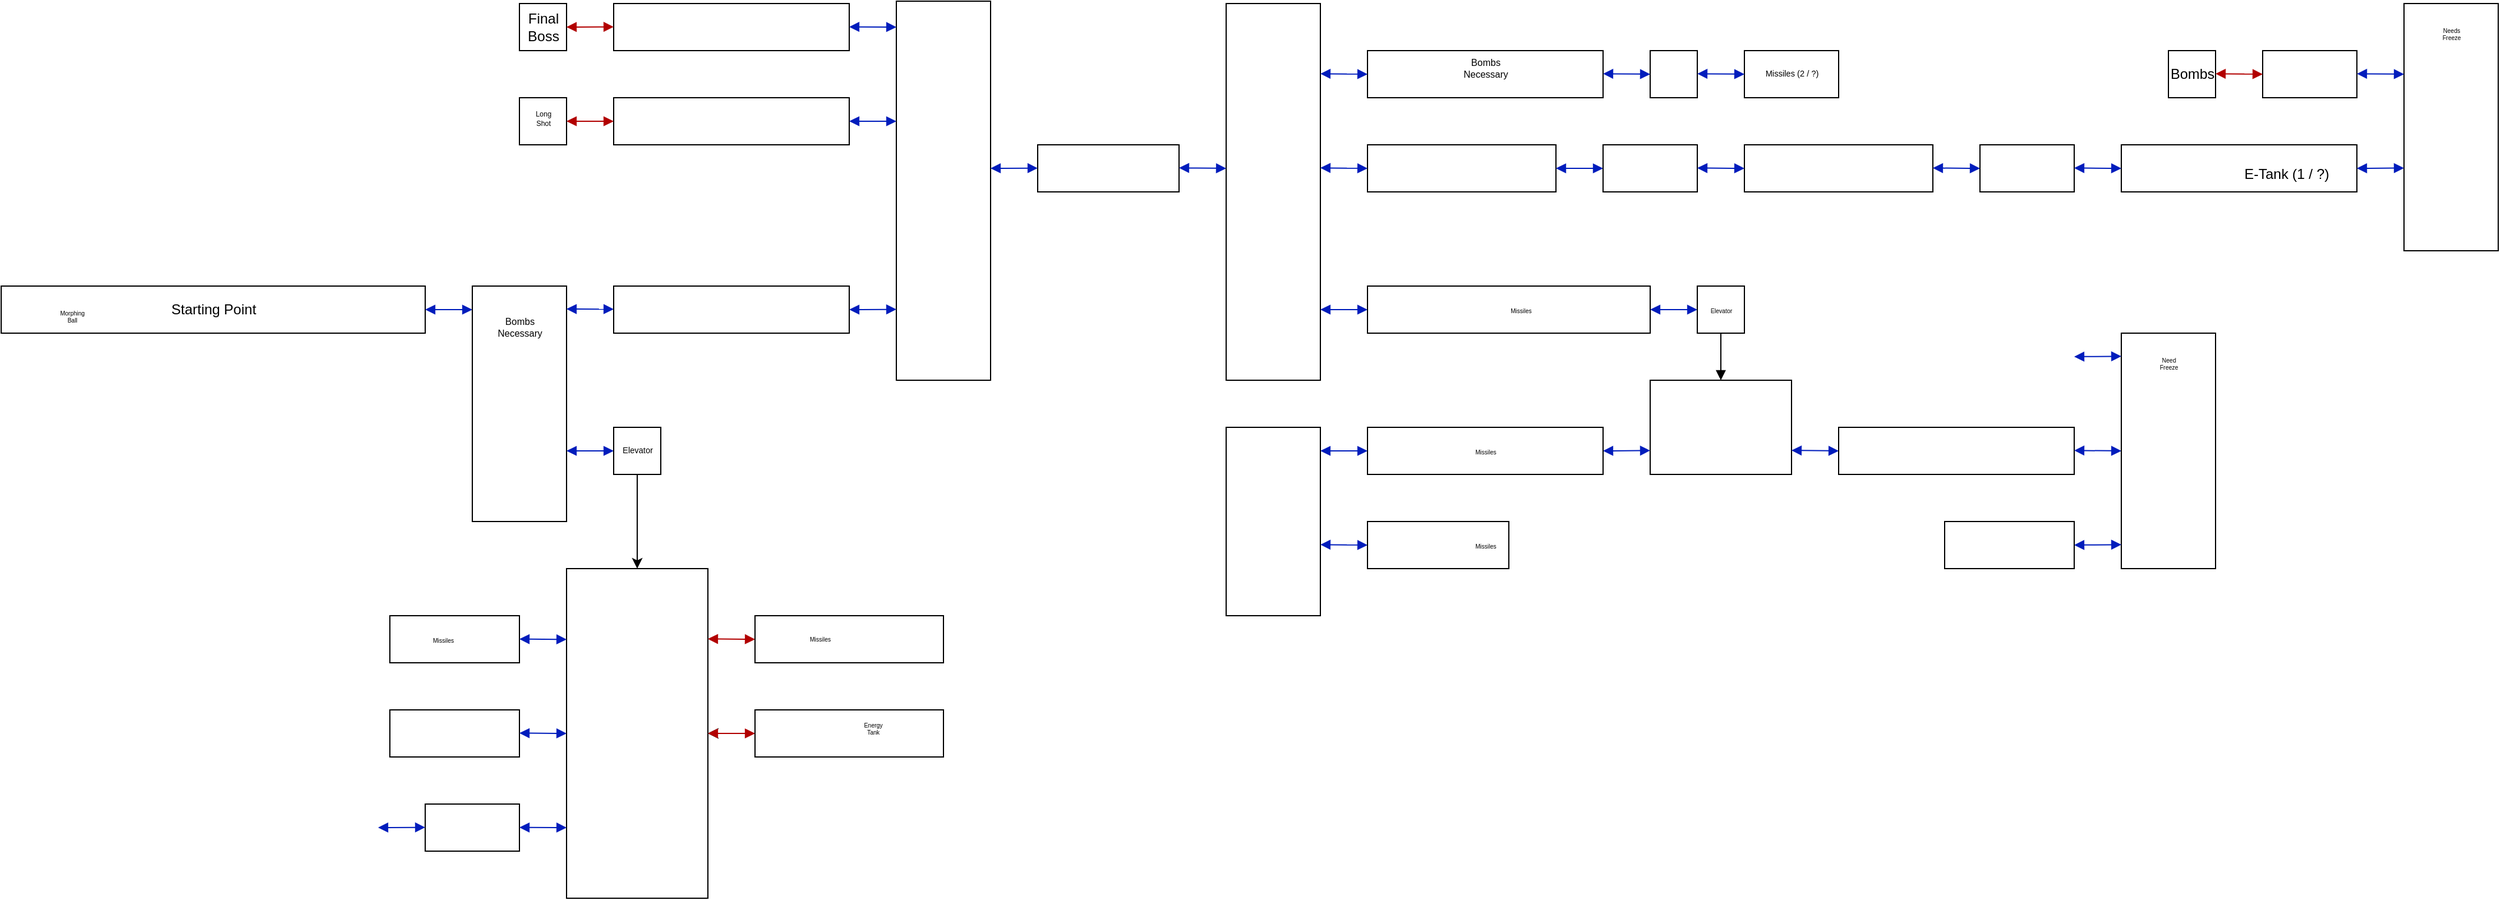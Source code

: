 <mxfile version="20.3.2" type="github">
  <diagram id="FSRKXp5SrvSa2qCFVjRG" name="Metroid">
    <mxGraphModel dx="789" dy="447" grid="1" gridSize="10" guides="1" tooltips="1" connect="1" arrows="1" fold="1" page="1" pageScale="1" pageWidth="850" pageHeight="1100" math="0" shadow="0">
      <root>
        <mxCell id="0" />
        <mxCell id="1" parent="0" />
        <mxCell id="ykDgBymT8O5fsXE6vLRA-67" value="" style="rounded=0;whiteSpace=wrap;html=1;align=left;" parent="1" vertex="1">
          <mxGeometry x="80" y="280" width="360" height="40" as="geometry" />
        </mxCell>
        <mxCell id="ykDgBymT8O5fsXE6vLRA-70" value="Starting Point" style="text;html=1;align=center;verticalAlign=middle;resizable=0;points=[];autosize=1;strokeColor=none;fillColor=none;" parent="1" vertex="1">
          <mxGeometry x="210" y="285" width="100" height="30" as="geometry" />
        </mxCell>
        <mxCell id="ykDgBymT8O5fsXE6vLRA-74" value="" style="endArrow=block;startArrow=block;endFill=1;startFill=1;html=1;rounded=0;jumpSize=6;fillColor=#0050ef;strokeColor=#001DBC;" parent="1" edge="1">
          <mxGeometry width="160" relative="1" as="geometry">
            <mxPoint x="440" y="300" as="sourcePoint" />
            <mxPoint x="480" y="300" as="targetPoint" />
          </mxGeometry>
        </mxCell>
        <mxCell id="ykDgBymT8O5fsXE6vLRA-82" value="" style="rounded=0;whiteSpace=wrap;html=1;" parent="1" vertex="1">
          <mxGeometry x="480" y="280" width="80" height="200" as="geometry" />
        </mxCell>
        <mxCell id="ykDgBymT8O5fsXE6vLRA-83" value="" style="endArrow=block;startArrow=block;endFill=1;startFill=1;html=1;rounded=0;jumpSize=6;fillColor=#0050ef;strokeColor=#001DBC;" parent="1" edge="1" target="ykDgBymT8O5fsXE6vLRA-84">
          <mxGeometry width="160" relative="1" as="geometry">
            <mxPoint x="560" y="299.5" as="sourcePoint" />
            <mxPoint x="580" y="300" as="targetPoint" />
          </mxGeometry>
        </mxCell>
        <mxCell id="ykDgBymT8O5fsXE6vLRA-84" value="" style="html=1;" parent="1" vertex="1">
          <mxGeometry x="600" y="280" width="200" height="40" as="geometry" />
        </mxCell>
        <mxCell id="ykDgBymT8O5fsXE6vLRA-86" value="" style="html=1;" parent="1" vertex="1">
          <mxGeometry x="840" y="38" width="80" height="322" as="geometry" />
        </mxCell>
        <mxCell id="ykDgBymT8O5fsXE6vLRA-91" value="" style="html=1;" parent="1" vertex="1">
          <mxGeometry x="600" y="40" width="200" height="40" as="geometry" />
        </mxCell>
        <mxCell id="ykDgBymT8O5fsXE6vLRA-93" value="" style="html=1;" parent="1" vertex="1">
          <mxGeometry x="600" y="120" width="200" height="40" as="geometry" />
        </mxCell>
        <mxCell id="ykDgBymT8O5fsXE6vLRA-95" value="" style="html=1;" parent="1" vertex="1">
          <mxGeometry x="960" y="160" width="120" height="40" as="geometry" />
        </mxCell>
        <mxCell id="ykDgBymT8O5fsXE6vLRA-97" value="" style="html=1;" parent="1" vertex="1">
          <mxGeometry x="1120" y="40" width="80" height="320" as="geometry" />
        </mxCell>
        <mxCell id="ykDgBymT8O5fsXE6vLRA-99" value="" style="endArrow=block;startArrow=block;endFill=1;startFill=1;html=1;rounded=0;jumpSize=6;fillColor=#0050ef;strokeColor=#001DBC;entryX=0;entryY=0.5;entryDx=0;entryDy=0;" parent="1" edge="1" target="ykDgBymT8O5fsXE6vLRA-100">
          <mxGeometry width="160" relative="1" as="geometry">
            <mxPoint x="1200" y="300" as="sourcePoint" />
            <mxPoint x="1220" y="300" as="targetPoint" />
          </mxGeometry>
        </mxCell>
        <mxCell id="ykDgBymT8O5fsXE6vLRA-100" value="" style="html=1;" parent="1" vertex="1">
          <mxGeometry x="1240" y="280" width="240" height="40" as="geometry" />
        </mxCell>
        <mxCell id="ykDgBymT8O5fsXE6vLRA-101" value="Missiles" style="text;html=1;align=center;verticalAlign=middle;resizable=0;points=[];autosize=1;strokeColor=none;fillColor=none;fontSize=5;" parent="1" vertex="1">
          <mxGeometry x="1350" y="290" width="40" height="20" as="geometry" />
        </mxCell>
        <mxCell id="ykDgBymT8O5fsXE6vLRA-108" value="" style="html=1;" parent="1" vertex="1">
          <mxGeometry x="1240" y="80" width="200" height="40" as="geometry" />
        </mxCell>
        <mxCell id="ykDgBymT8O5fsXE6vLRA-109" value="Bombs &lt;br style=&quot;font-size: 8px;&quot;&gt;Necessary" style="text;html=1;align=center;verticalAlign=middle;resizable=0;points=[];autosize=1;strokeColor=none;fillColor=none;fontSize=8;" parent="1" vertex="1">
          <mxGeometry x="1310" y="80" width="60" height="30" as="geometry" />
        </mxCell>
        <mxCell id="ykDgBymT8O5fsXE6vLRA-110" value="" style="html=1;fontSize=8;" parent="1" vertex="1">
          <mxGeometry x="1240" y="160" width="160" height="40" as="geometry" />
        </mxCell>
        <mxCell id="ykDgBymT8O5fsXE6vLRA-111" value="" style="endArrow=block;startArrow=block;endFill=1;startFill=1;html=1;rounded=0;fontSize=8;jumpSize=6;fillColor=#0050ef;strokeColor=#001DBC;exitX=1;exitY=0.5;exitDx=0;exitDy=0;entryX=0;entryY=0.5;entryDx=0;entryDy=0;" parent="1" edge="1" target="ykDgBymT8O5fsXE6vLRA-112" source="ykDgBymT8O5fsXE6vLRA-110">
          <mxGeometry width="160" relative="1" as="geometry">
            <mxPoint x="1410" y="184.75" as="sourcePoint" />
            <mxPoint x="1430" y="185.12" as="targetPoint" />
          </mxGeometry>
        </mxCell>
        <mxCell id="ykDgBymT8O5fsXE6vLRA-112" value="" style="html=1;fontSize=8;" parent="1" vertex="1">
          <mxGeometry x="1440" y="160" width="80" height="40" as="geometry" />
        </mxCell>
        <mxCell id="ykDgBymT8O5fsXE6vLRA-115" value="" style="html=1;fontSize=8;" parent="1" vertex="1">
          <mxGeometry x="1560" y="160" width="160" height="40" as="geometry" />
        </mxCell>
        <mxCell id="ykDgBymT8O5fsXE6vLRA-117" value="" style="html=1;fontSize=8;" parent="1" vertex="1">
          <mxGeometry x="520" y="120" width="40" height="40" as="geometry" />
        </mxCell>
        <mxCell id="ykDgBymT8O5fsXE6vLRA-118" value="Long&lt;br style=&quot;font-size: 6px;&quot;&gt;Shot" style="text;html=1;align=center;verticalAlign=middle;resizable=0;points=[];autosize=1;strokeColor=none;fillColor=none;fontSize=6;" parent="1" vertex="1">
          <mxGeometry x="520" y="123" width="40" height="30" as="geometry" />
        </mxCell>
        <mxCell id="pubjrbatSM35sfyGwnmm-1" value="Bombs &lt;br style=&quot;font-size: 8px;&quot;&gt;Necessary" style="text;html=1;align=center;verticalAlign=middle;resizable=0;points=[];autosize=1;strokeColor=none;fillColor=none;fontSize=8;" parent="1" vertex="1">
          <mxGeometry x="490" y="300" width="60" height="30" as="geometry" />
        </mxCell>
        <mxCell id="pubjrbatSM35sfyGwnmm-3" value="" style="html=1;" parent="1" vertex="1">
          <mxGeometry x="1760" y="160" width="80" height="40" as="geometry" />
        </mxCell>
        <mxCell id="pubjrbatSM35sfyGwnmm-5" value="" style="html=1;" parent="1" vertex="1">
          <mxGeometry x="1880" y="160" width="200" height="40" as="geometry" />
        </mxCell>
        <mxCell id="pubjrbatSM35sfyGwnmm-6" value="Final &lt;br&gt;Boss" style="html=1;absoluteArcSize=0;" parent="1" vertex="1">
          <mxGeometry x="520" y="40" width="40" height="40" as="geometry" />
        </mxCell>
        <mxCell id="pubjrbatSM35sfyGwnmm-7" value="E-Tank (1 / ?)" style="text;html=1;align=center;verticalAlign=middle;resizable=0;points=[];autosize=1;strokeColor=none;fillColor=none;" parent="1" vertex="1">
          <mxGeometry x="1970" y="170" width="100" height="30" as="geometry" />
        </mxCell>
        <mxCell id="pubjrbatSM35sfyGwnmm-10" value="" style="html=1;" parent="1" vertex="1">
          <mxGeometry x="2120" y="40" width="80" height="210" as="geometry" />
        </mxCell>
        <mxCell id="pubjrbatSM35sfyGwnmm-13" value="" style="html=1;" parent="1" vertex="1">
          <mxGeometry x="2000" y="80" width="80" height="40" as="geometry" />
        </mxCell>
        <mxCell id="pubjrbatSM35sfyGwnmm-14" value="Bombs" style="html=1;" parent="1" vertex="1">
          <mxGeometry x="1920" y="80" width="40" height="40" as="geometry" />
        </mxCell>
        <mxCell id="pubjrbatSM35sfyGwnmm-18" value="" style="html=1;fontSize=7;" parent="1" vertex="1">
          <mxGeometry x="1480" y="80" width="40" height="40" as="geometry" />
        </mxCell>
        <mxCell id="pubjrbatSM35sfyGwnmm-22" value="Missiles (2 / ?)" style="html=1;fontSize=7;" parent="1" vertex="1">
          <mxGeometry x="1560" y="80" width="80" height="40" as="geometry" />
        </mxCell>
        <mxCell id="pubjrbatSM35sfyGwnmm-23" value="" style="endArrow=block;startArrow=block;endFill=1;startFill=1;html=1;rounded=0;fontSize=7;fillColor=#0050ef;strokeColor=#001DBC;entryX=0;entryY=0.5;entryDx=0;entryDy=0;exitX=1;exitY=0.7;exitDx=0;exitDy=0;exitPerimeter=0;" parent="1" edge="1" target="pubjrbatSM35sfyGwnmm-24" source="ykDgBymT8O5fsXE6vLRA-82">
          <mxGeometry width="160" relative="1" as="geometry">
            <mxPoint x="580" y="420" as="sourcePoint" />
            <mxPoint x="580" y="420" as="targetPoint" />
          </mxGeometry>
        </mxCell>
        <mxCell id="pubjrbatSM35sfyGwnmm-24" value="Elevator" style="html=1;fontSize=7;" parent="1" vertex="1">
          <mxGeometry x="600" y="400" width="40" height="40" as="geometry" />
        </mxCell>
        <mxCell id="pubjrbatSM35sfyGwnmm-27" value="" style="edgeStyle=orthogonalEdgeStyle;rounded=0;jumpSize=6;orthogonalLoop=1;jettySize=auto;html=1;exitX=0.5;exitY=1;exitDx=0;exitDy=0;entryX=0.5;entryY=0;entryDx=0;entryDy=0;" parent="1" source="pubjrbatSM35sfyGwnmm-24" edge="1" target="pubjrbatSM35sfyGwnmm-28">
          <mxGeometry relative="1" as="geometry">
            <mxPoint x="609.6" y="510" as="sourcePoint" />
            <mxPoint x="609.6" y="530" as="targetPoint" />
          </mxGeometry>
        </mxCell>
        <mxCell id="pubjrbatSM35sfyGwnmm-28" value="" style="html=1;fontSize=7;" parent="1" vertex="1">
          <mxGeometry x="560" y="520" width="120" height="280" as="geometry" />
        </mxCell>
        <mxCell id="pubjrbatSM35sfyGwnmm-30" value="" style="endArrow=block;startArrow=block;endFill=1;startFill=1;html=1;rounded=0;fontSize=7;fillColor=#e51400;strokeColor=#B20000;entryX=0;entryY=0.5;entryDx=0;entryDy=0;" parent="1" edge="1" target="sY0v4tnTx304ZdgRRmDI-1">
          <mxGeometry width="160" relative="1" as="geometry">
            <mxPoint x="680" y="579.71" as="sourcePoint" />
            <mxPoint x="710" y="580" as="targetPoint" />
          </mxGeometry>
        </mxCell>
        <mxCell id="pubjrbatSM35sfyGwnmm-31" value="" style="html=1;fontSize=7;" parent="1" vertex="1">
          <mxGeometry x="410" y="560" width="110" height="40" as="geometry" />
        </mxCell>
        <mxCell id="pubjrbatSM35sfyGwnmm-32" value="Missiles" style="text;html=1;align=center;verticalAlign=middle;resizable=0;points=[];autosize=1;strokeColor=none;fillColor=none;fontSize=5;" parent="1" vertex="1">
          <mxGeometry x="435" y="570" width="40" height="20" as="geometry" />
        </mxCell>
        <mxCell id="sY0v4tnTx304ZdgRRmDI-1" value="" style="html=1;" vertex="1" parent="1">
          <mxGeometry x="720" y="560" width="160" height="40" as="geometry" />
        </mxCell>
        <mxCell id="sY0v4tnTx304ZdgRRmDI-2" value="&lt;font style=&quot;font-size: 5px;&quot;&gt;Missiles&lt;/font&gt;" style="text;html=1;align=center;verticalAlign=middle;resizable=0;points=[];autosize=1;strokeColor=none;fillColor=none;fontSize=3;" vertex="1" parent="1">
          <mxGeometry x="755" y="570" width="40" height="20" as="geometry" />
        </mxCell>
        <mxCell id="ykDgBymT8O5fsXE6vLRA-85" value="" style="endArrow=block;startArrow=block;endFill=1;startFill=1;html=1;rounded=0;jumpSize=6;fillColor=#0050ef;strokeColor=#001DBC;entryX=0;entryY=0.813;entryDx=0;entryDy=0;entryPerimeter=0;" parent="1" edge="1" target="ykDgBymT8O5fsXE6vLRA-86" source="ykDgBymT8O5fsXE6vLRA-84">
          <mxGeometry width="160" relative="1" as="geometry">
            <mxPoint x="800" y="299.64" as="sourcePoint" />
            <mxPoint x="820" y="240" as="targetPoint" />
            <Array as="points">
              <mxPoint x="810" y="300" />
            </Array>
          </mxGeometry>
        </mxCell>
        <mxCell id="sY0v4tnTx304ZdgRRmDI-6" value="" style="endArrow=block;startArrow=block;endFill=1;startFill=1;html=1;rounded=0;fontSize=5;fillColor=#e51400;strokeColor=#B20000;" edge="1" parent="1">
          <mxGeometry width="160" relative="1" as="geometry">
            <mxPoint x="560" y="140" as="sourcePoint" />
            <mxPoint x="600" y="140" as="targetPoint" />
          </mxGeometry>
        </mxCell>
        <mxCell id="sY0v4tnTx304ZdgRRmDI-7" value="" style="endArrow=block;startArrow=block;endFill=1;startFill=1;html=1;rounded=0;fontSize=5;fillColor=#0050ef;strokeColor=#001DBC;" edge="1" parent="1">
          <mxGeometry width="160" relative="1" as="geometry">
            <mxPoint x="920" y="180" as="sourcePoint" />
            <mxPoint x="960" y="179.83" as="targetPoint" />
          </mxGeometry>
        </mxCell>
        <mxCell id="sY0v4tnTx304ZdgRRmDI-8" value="" style="endArrow=block;startArrow=block;endFill=1;startFill=1;html=1;rounded=0;fontSize=5;fillColor=#0050ef;strokeColor=#001DBC;" edge="1" parent="1">
          <mxGeometry width="160" relative="1" as="geometry">
            <mxPoint x="800" y="140" as="sourcePoint" />
            <mxPoint x="840" y="140" as="targetPoint" />
          </mxGeometry>
        </mxCell>
        <mxCell id="sY0v4tnTx304ZdgRRmDI-10" value="" style="endArrow=block;startArrow=block;endFill=1;startFill=1;html=1;rounded=0;fontSize=5;fillColor=#0050ef;strokeColor=#001DBC;" edge="1" parent="1">
          <mxGeometry width="160" relative="1" as="geometry">
            <mxPoint x="800" y="59.83" as="sourcePoint" />
            <mxPoint x="840" y="60" as="targetPoint" />
          </mxGeometry>
        </mxCell>
        <mxCell id="sY0v4tnTx304ZdgRRmDI-12" value="" style="endArrow=block;startArrow=block;endFill=1;startFill=1;html=1;rounded=0;fontSize=5;fillColor=#e51400;strokeColor=#B20000;exitX=1;exitY=0.5;exitDx=0;exitDy=0;" edge="1" parent="1" source="pubjrbatSM35sfyGwnmm-6">
          <mxGeometry width="160" relative="1" as="geometry">
            <mxPoint x="520" y="60" as="sourcePoint" />
            <mxPoint x="600" y="59.83" as="targetPoint" />
          </mxGeometry>
        </mxCell>
        <mxCell id="sY0v4tnTx304ZdgRRmDI-14" value="" style="endArrow=block;startArrow=block;endFill=1;startFill=1;html=1;rounded=0;fontSize=5;fillColor=#0050ef;strokeColor=#001DBC;" edge="1" parent="1">
          <mxGeometry width="160" relative="1" as="geometry">
            <mxPoint x="520" y="579.83" as="sourcePoint" />
            <mxPoint x="560" y="580.17" as="targetPoint" />
          </mxGeometry>
        </mxCell>
        <mxCell id="sY0v4tnTx304ZdgRRmDI-17" value="" style="html=1;fontSize=10;" vertex="1" parent="1">
          <mxGeometry x="410" y="640" width="110" height="40" as="geometry" />
        </mxCell>
        <mxCell id="sY0v4tnTx304ZdgRRmDI-18" value="" style="endArrow=block;startArrow=block;endFill=1;startFill=1;html=1;rounded=0;fontSize=10;fillColor=#0050ef;strokeColor=#001DBC;" edge="1" parent="1">
          <mxGeometry width="160" relative="1" as="geometry">
            <mxPoint x="520" y="659.71" as="sourcePoint" />
            <mxPoint x="560" y="660" as="targetPoint" />
          </mxGeometry>
        </mxCell>
        <mxCell id="sY0v4tnTx304ZdgRRmDI-21" value="" style="edgeStyle=none;rounded=0;orthogonalLoop=1;jettySize=auto;html=1;fontSize=10;" edge="1" parent="1" source="sY0v4tnTx304ZdgRRmDI-19" target="pubjrbatSM35sfyGwnmm-28">
          <mxGeometry relative="1" as="geometry" />
        </mxCell>
        <mxCell id="sY0v4tnTx304ZdgRRmDI-19" value="" style="html=1;fontSize=10;" vertex="1" parent="1">
          <mxGeometry x="720" y="640" width="160" height="40" as="geometry" />
        </mxCell>
        <mxCell id="sY0v4tnTx304ZdgRRmDI-20" value="" style="endArrow=block;startArrow=block;endFill=1;startFill=1;html=1;rounded=0;fontSize=10;fillColor=#e51400;strokeColor=#B20000;" edge="1" parent="1">
          <mxGeometry width="160" relative="1" as="geometry">
            <mxPoint x="680" y="660" as="sourcePoint" />
            <mxPoint x="720" y="660" as="targetPoint" />
          </mxGeometry>
        </mxCell>
        <mxCell id="sY0v4tnTx304ZdgRRmDI-22" value="Energy&lt;br style=&quot;font-size: 5px;&quot;&gt;Tank" style="text;html=1;align=center;verticalAlign=middle;resizable=0;points=[];autosize=1;strokeColor=none;fillColor=none;fontSize=5;" vertex="1" parent="1">
          <mxGeometry x="800" y="640" width="40" height="30" as="geometry" />
        </mxCell>
        <mxCell id="sY0v4tnTx304ZdgRRmDI-24" value="" style="html=1;fontSize=5;" vertex="1" parent="1">
          <mxGeometry x="440" y="720" width="80" height="40" as="geometry" />
        </mxCell>
        <mxCell id="sY0v4tnTx304ZdgRRmDI-26" value="" style="endArrow=block;startArrow=block;endFill=1;startFill=1;html=1;rounded=0;fontSize=5;fillColor=#0050ef;strokeColor=#001DBC;" edge="1" parent="1">
          <mxGeometry width="160" relative="1" as="geometry">
            <mxPoint x="520" y="739.86" as="sourcePoint" />
            <mxPoint x="560" y="740" as="targetPoint" />
          </mxGeometry>
        </mxCell>
        <mxCell id="sY0v4tnTx304ZdgRRmDI-27" value="" style="endArrow=block;startArrow=block;endFill=1;startFill=1;html=1;rounded=0;fontSize=5;fillColor=#0050ef;strokeColor=#001DBC;" edge="1" parent="1">
          <mxGeometry width="160" relative="1" as="geometry">
            <mxPoint x="400" y="740" as="sourcePoint" />
            <mxPoint x="440" y="739.83" as="targetPoint" />
          </mxGeometry>
        </mxCell>
        <mxCell id="sY0v4tnTx304ZdgRRmDI-28" value="" style="endArrow=block;startArrow=block;endFill=1;startFill=1;html=1;rounded=0;fontSize=5;fillColor=#0050ef;strokeColor=#001DBC;" edge="1" parent="1">
          <mxGeometry width="160" relative="1" as="geometry">
            <mxPoint x="1080" y="179.62" as="sourcePoint" />
            <mxPoint x="1120" y="180" as="targetPoint" />
          </mxGeometry>
        </mxCell>
        <mxCell id="sY0v4tnTx304ZdgRRmDI-29" value="" style="endArrow=block;startArrow=block;endFill=1;startFill=1;html=1;rounded=0;fontSize=5;fillColor=#0050ef;strokeColor=#001DBC;" edge="1" parent="1">
          <mxGeometry width="160" relative="1" as="geometry">
            <mxPoint x="1200" y="179.62" as="sourcePoint" />
            <mxPoint x="1240" y="180" as="targetPoint" />
          </mxGeometry>
        </mxCell>
        <mxCell id="sY0v4tnTx304ZdgRRmDI-30" value="" style="endArrow=block;startArrow=block;endFill=1;startFill=1;html=1;rounded=0;fontSize=5;fillColor=#0050ef;strokeColor=#001DBC;" edge="1" parent="1">
          <mxGeometry width="160" relative="1" as="geometry">
            <mxPoint x="1480" y="300" as="sourcePoint" />
            <mxPoint x="1520" y="300" as="targetPoint" />
          </mxGeometry>
        </mxCell>
        <mxCell id="sY0v4tnTx304ZdgRRmDI-31" value="" style="html=1;fontSize=5;" vertex="1" parent="1">
          <mxGeometry x="1520" y="280" width="40" height="40" as="geometry" />
        </mxCell>
        <mxCell id="sY0v4tnTx304ZdgRRmDI-32" value="Elevator" style="text;html=1;align=center;verticalAlign=middle;resizable=0;points=[];autosize=1;strokeColor=none;fillColor=none;fontSize=5;" vertex="1" parent="1">
          <mxGeometry x="1520" y="290" width="40" height="20" as="geometry" />
        </mxCell>
        <mxCell id="sY0v4tnTx304ZdgRRmDI-34" value="" style="endArrow=block;endFill=1;html=1;edgeStyle=orthogonalEdgeStyle;align=left;verticalAlign=top;rounded=0;fontSize=5;" edge="1" parent="1">
          <mxGeometry x="-1" relative="1" as="geometry">
            <mxPoint x="1540" y="320" as="sourcePoint" />
            <mxPoint x="1540" y="360" as="targetPoint" />
            <Array as="points">
              <mxPoint x="1540" y="360" />
              <mxPoint x="1540" y="360" />
            </Array>
          </mxGeometry>
        </mxCell>
        <mxCell id="sY0v4tnTx304ZdgRRmDI-36" value="" style="html=1;fontSize=5;" vertex="1" parent="1">
          <mxGeometry x="1480" y="360" width="120" height="80" as="geometry" />
        </mxCell>
        <mxCell id="sY0v4tnTx304ZdgRRmDI-37" value="" style="endArrow=block;startArrow=block;endFill=1;startFill=1;html=1;rounded=0;fontSize=5;fillColor=#0050ef;strokeColor=#001DBC;" edge="1" parent="1">
          <mxGeometry width="160" relative="1" as="geometry">
            <mxPoint x="1440" y="420" as="sourcePoint" />
            <mxPoint x="1480" y="419.73" as="targetPoint" />
          </mxGeometry>
        </mxCell>
        <mxCell id="sY0v4tnTx304ZdgRRmDI-38" value="" style="endArrow=block;startArrow=block;endFill=1;startFill=1;html=1;rounded=0;fontSize=5;fillColor=#0050ef;strokeColor=#001DBC;" edge="1" parent="1">
          <mxGeometry width="160" relative="1" as="geometry">
            <mxPoint x="1600" y="419.6" as="sourcePoint" />
            <mxPoint x="1640" y="420" as="targetPoint" />
          </mxGeometry>
        </mxCell>
        <mxCell id="sY0v4tnTx304ZdgRRmDI-39" value="" style="html=1;fontSize=5;" vertex="1" parent="1">
          <mxGeometry x="1240" y="400" width="200" height="40" as="geometry" />
        </mxCell>
        <mxCell id="sY0v4tnTx304ZdgRRmDI-40" value="Missiles" style="text;html=1;align=center;verticalAlign=middle;resizable=0;points=[];autosize=1;strokeColor=none;fillColor=none;fontSize=5;" vertex="1" parent="1">
          <mxGeometry x="1320" y="410" width="40" height="20" as="geometry" />
        </mxCell>
        <mxCell id="sY0v4tnTx304ZdgRRmDI-43" value="" style="endArrow=block;startArrow=block;endFill=1;startFill=1;html=1;rounded=0;fontSize=5;entryX=0;entryY=0.5;entryDx=0;entryDy=0;fillColor=#0050ef;strokeColor=#001DBC;" edge="1" parent="1" target="sY0v4tnTx304ZdgRRmDI-39">
          <mxGeometry width="160" relative="1" as="geometry">
            <mxPoint x="1200" y="420" as="sourcePoint" />
            <mxPoint x="1182.222" y="440" as="targetPoint" />
          </mxGeometry>
        </mxCell>
        <mxCell id="sY0v4tnTx304ZdgRRmDI-45" value="" style="html=1;fontSize=5;" vertex="1" parent="1">
          <mxGeometry x="1120" y="400" width="80" height="160" as="geometry" />
        </mxCell>
        <mxCell id="sY0v4tnTx304ZdgRRmDI-46" value="" style="endArrow=block;startArrow=block;endFill=1;startFill=1;html=1;rounded=0;fontSize=5;fillColor=#0050ef;strokeColor=#001DBC;" edge="1" parent="1">
          <mxGeometry width="160" relative="1" as="geometry">
            <mxPoint x="1200" y="499.67" as="sourcePoint" />
            <mxPoint x="1240" y="500" as="targetPoint" />
          </mxGeometry>
        </mxCell>
        <mxCell id="sY0v4tnTx304ZdgRRmDI-47" value="" style="html=1;fontSize=5;" vertex="1" parent="1">
          <mxGeometry x="1240" y="480" width="120" height="40" as="geometry" />
        </mxCell>
        <mxCell id="sY0v4tnTx304ZdgRRmDI-48" value="Missiles" style="text;html=1;align=center;verticalAlign=middle;resizable=0;points=[];autosize=1;strokeColor=none;fillColor=none;fontSize=5;" vertex="1" parent="1">
          <mxGeometry x="1320" y="490" width="40" height="20" as="geometry" />
        </mxCell>
        <mxCell id="sY0v4tnTx304ZdgRRmDI-49" value="" style="html=1;fontSize=5;" vertex="1" parent="1">
          <mxGeometry x="1640" y="400" width="200" height="40" as="geometry" />
        </mxCell>
        <mxCell id="sY0v4tnTx304ZdgRRmDI-50" value="" style="endArrow=block;startArrow=block;endFill=1;startFill=1;html=1;rounded=0;fontSize=5;fillColor=#0050ef;strokeColor=#001DBC;" edge="1" parent="1">
          <mxGeometry width="160" relative="1" as="geometry">
            <mxPoint x="1840" y="419.67" as="sourcePoint" />
            <mxPoint x="1880" y="420" as="targetPoint" />
          </mxGeometry>
        </mxCell>
        <mxCell id="sY0v4tnTx304ZdgRRmDI-51" value="" style="html=1;fontSize=5;" vertex="1" parent="1">
          <mxGeometry x="1880" y="320" width="80" height="200" as="geometry" />
        </mxCell>
        <mxCell id="sY0v4tnTx304ZdgRRmDI-52" value="" style="endArrow=block;startArrow=block;endFill=1;startFill=1;html=1;rounded=0;fontSize=5;fillColor=#0050ef;strokeColor=#001DBC;" edge="1" parent="1">
          <mxGeometry width="160" relative="1" as="geometry">
            <mxPoint x="1840" y="500" as="sourcePoint" />
            <mxPoint x="1880" y="499.67" as="targetPoint" />
          </mxGeometry>
        </mxCell>
        <mxCell id="sY0v4tnTx304ZdgRRmDI-53" value="" style="html=1;fontSize=5;" vertex="1" parent="1">
          <mxGeometry x="1730" y="480" width="110" height="40" as="geometry" />
        </mxCell>
        <mxCell id="sY0v4tnTx304ZdgRRmDI-56" value="Need&lt;br&gt;Freeze" style="text;html=1;align=center;verticalAlign=middle;resizable=0;points=[];autosize=1;strokeColor=none;fillColor=none;fontSize=5;" vertex="1" parent="1">
          <mxGeometry x="1900" y="330" width="40" height="30" as="geometry" />
        </mxCell>
        <mxCell id="sY0v4tnTx304ZdgRRmDI-57" value="" style="endArrow=block;startArrow=block;endFill=1;startFill=1;html=1;rounded=0;fontSize=5;fillColor=#0050ef;strokeColor=#001DBC;" edge="1" parent="1">
          <mxGeometry width="160" relative="1" as="geometry">
            <mxPoint x="1840" y="340" as="sourcePoint" />
            <mxPoint x="1880" y="339.67" as="targetPoint" />
          </mxGeometry>
        </mxCell>
        <mxCell id="sY0v4tnTx304ZdgRRmDI-58" value="Morphing&lt;br&gt;Ball" style="text;html=1;align=center;verticalAlign=middle;resizable=0;points=[];autosize=1;strokeColor=none;fillColor=none;fontSize=5;" vertex="1" parent="1">
          <mxGeometry x="120" y="290" width="40" height="30" as="geometry" />
        </mxCell>
        <mxCell id="sY0v4tnTx304ZdgRRmDI-60" value="" style="endArrow=block;startArrow=block;endFill=1;startFill=1;html=1;rounded=0;fontSize=5;fillColor=#0050ef;strokeColor=#001DBC;" edge="1" parent="1">
          <mxGeometry width="160" relative="1" as="geometry">
            <mxPoint x="1200" y="99.66" as="sourcePoint" />
            <mxPoint x="1240" y="100" as="targetPoint" />
          </mxGeometry>
        </mxCell>
        <mxCell id="sY0v4tnTx304ZdgRRmDI-61" value="" style="endArrow=block;startArrow=block;endFill=1;startFill=1;html=1;rounded=0;fontSize=5;fillColor=#0050ef;strokeColor=#001DBC;" edge="1" parent="1">
          <mxGeometry width="160" relative="1" as="geometry">
            <mxPoint x="1440" y="99.66" as="sourcePoint" />
            <mxPoint x="1480" y="100" as="targetPoint" />
          </mxGeometry>
        </mxCell>
        <mxCell id="sY0v4tnTx304ZdgRRmDI-62" value="" style="endArrow=block;startArrow=block;endFill=1;startFill=1;html=1;rounded=0;fontSize=5;fillColor=#0050ef;strokeColor=#001DBC;" edge="1" parent="1">
          <mxGeometry width="160" relative="1" as="geometry">
            <mxPoint x="1520" y="99.66" as="sourcePoint" />
            <mxPoint x="1560" y="100" as="targetPoint" />
          </mxGeometry>
        </mxCell>
        <mxCell id="sY0v4tnTx304ZdgRRmDI-63" value="" style="endArrow=block;startArrow=block;endFill=1;startFill=1;html=1;rounded=0;fontSize=5;entryX=0;entryY=0.5;entryDx=0;entryDy=0;fillColor=#e51400;strokeColor=#B20000;" edge="1" parent="1" target="pubjrbatSM35sfyGwnmm-13">
          <mxGeometry width="160" relative="1" as="geometry">
            <mxPoint x="1960" y="99.66" as="sourcePoint" />
            <mxPoint x="2120" y="99.66" as="targetPoint" />
          </mxGeometry>
        </mxCell>
        <mxCell id="sY0v4tnTx304ZdgRRmDI-65" value="" style="endArrow=block;startArrow=block;endFill=1;startFill=1;html=1;rounded=0;fontSize=5;fillColor=#0050ef;strokeColor=#001DBC;" edge="1" parent="1">
          <mxGeometry width="160" relative="1" as="geometry">
            <mxPoint x="2080" y="99.66" as="sourcePoint" />
            <mxPoint x="2120" y="100" as="targetPoint" />
          </mxGeometry>
        </mxCell>
        <mxCell id="sY0v4tnTx304ZdgRRmDI-67" value="Needs&lt;br&gt;Freeze" style="text;html=1;align=center;verticalAlign=middle;resizable=0;points=[];autosize=1;strokeColor=none;fillColor=none;fontSize=5;" vertex="1" parent="1">
          <mxGeometry x="2140" y="50" width="40" height="30" as="geometry" />
        </mxCell>
        <mxCell id="sY0v4tnTx304ZdgRRmDI-68" value="" style="endArrow=block;startArrow=block;endFill=1;startFill=1;html=1;rounded=0;fontSize=5;fillColor=#0050ef;strokeColor=#001DBC;" edge="1" parent="1">
          <mxGeometry width="160" relative="1" as="geometry">
            <mxPoint x="1520" y="179.75" as="sourcePoint" />
            <mxPoint x="1560" y="180" as="targetPoint" />
          </mxGeometry>
        </mxCell>
        <mxCell id="sY0v4tnTx304ZdgRRmDI-70" value="" style="endArrow=block;startArrow=block;endFill=1;startFill=1;html=1;rounded=0;fontSize=5;fillColor=#0050ef;strokeColor=#001DBC;" edge="1" parent="1">
          <mxGeometry width="160" relative="1" as="geometry">
            <mxPoint x="1840" y="179.75" as="sourcePoint" />
            <mxPoint x="1880" y="180" as="targetPoint" />
            <Array as="points" />
          </mxGeometry>
        </mxCell>
        <mxCell id="sY0v4tnTx304ZdgRRmDI-71" value="" style="endArrow=block;startArrow=block;endFill=1;startFill=1;html=1;rounded=0;fontSize=5;fillColor=#0050ef;strokeColor=#001DBC;" edge="1" parent="1">
          <mxGeometry width="160" relative="1" as="geometry">
            <mxPoint x="1720" y="179.75" as="sourcePoint" />
            <mxPoint x="1760" y="180" as="targetPoint" />
          </mxGeometry>
        </mxCell>
        <mxCell id="sY0v4tnTx304ZdgRRmDI-74" value="" style="endArrow=block;startArrow=block;endFill=1;startFill=1;html=1;rounded=0;fontSize=5;exitX=1;exitY=0.5;exitDx=0;exitDy=0;fillColor=#0050ef;strokeColor=#001DBC;" edge="1" parent="1" source="pubjrbatSM35sfyGwnmm-5">
          <mxGeometry width="160" relative="1" as="geometry">
            <mxPoint x="1960" y="179.75" as="sourcePoint" />
            <mxPoint x="2120" y="179.75" as="targetPoint" />
          </mxGeometry>
        </mxCell>
      </root>
    </mxGraphModel>
  </diagram>
</mxfile>
